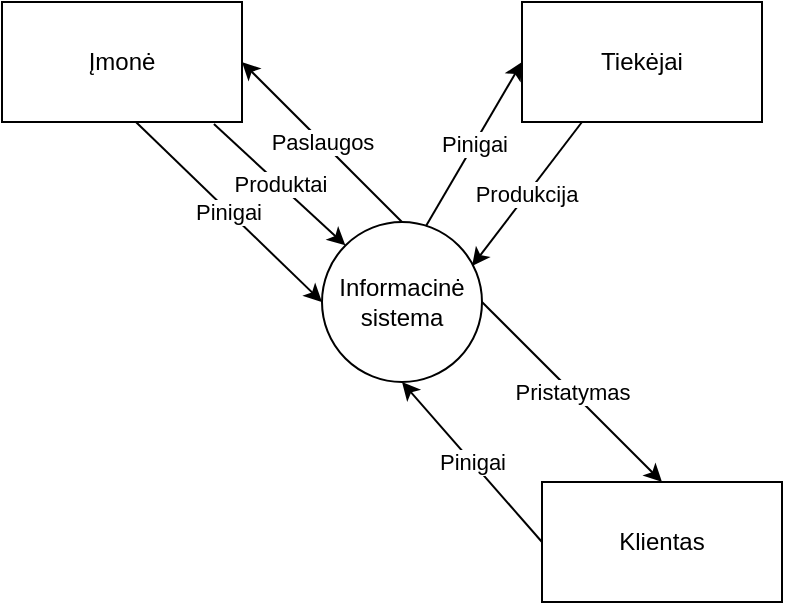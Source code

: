 <mxfile version="13.8.2" type="device"><diagram id="zdusM64XXvgBrZ5Qwpef" name="Page-1"><mxGraphModel dx="460" dy="790" grid="1" gridSize="10" guides="1" tooltips="1" connect="1" arrows="1" fold="1" page="1" pageScale="1" pageWidth="850" pageHeight="1100" math="0" shadow="0"><root><mxCell id="0"/><mxCell id="1" parent="0"/><mxCell id="75sYzpy_7zWEEPprRt0Y-1" value="Informacinė&lt;br&gt;sistema" style="ellipse;whiteSpace=wrap;html=1;" vertex="1" parent="1"><mxGeometry x="180" y="170" width="80" height="80" as="geometry"/></mxCell><mxCell id="75sYzpy_7zWEEPprRt0Y-2" value="Klientas" style="rounded=0;whiteSpace=wrap;html=1;" vertex="1" parent="1"><mxGeometry x="290" y="300" width="120" height="60" as="geometry"/></mxCell><mxCell id="75sYzpy_7zWEEPprRt0Y-3" value="Tiekėjai" style="rounded=0;whiteSpace=wrap;html=1;" vertex="1" parent="1"><mxGeometry x="280" y="60" width="120" height="60" as="geometry"/></mxCell><mxCell id="75sYzpy_7zWEEPprRt0Y-4" value="Įmonė" style="rounded=0;whiteSpace=wrap;html=1;" vertex="1" parent="1"><mxGeometry x="20" y="60" width="120" height="60" as="geometry"/></mxCell><mxCell id="75sYzpy_7zWEEPprRt0Y-5" value="Paslaugos" style="endArrow=classic;html=1;entryX=1;entryY=0.5;entryDx=0;entryDy=0;exitX=0.5;exitY=0;exitDx=0;exitDy=0;" edge="1" parent="1" source="75sYzpy_7zWEEPprRt0Y-1" target="75sYzpy_7zWEEPprRt0Y-4"><mxGeometry width="50" height="50" relative="1" as="geometry"><mxPoint x="190" y="280" as="sourcePoint"/><mxPoint x="240" y="230" as="targetPoint"/></mxGeometry></mxCell><mxCell id="75sYzpy_7zWEEPprRt0Y-6" value="Produktai" style="endArrow=classic;html=1;exitX=0.883;exitY=1.017;exitDx=0;exitDy=0;entryX=0;entryY=0;entryDx=0;entryDy=0;exitPerimeter=0;" edge="1" parent="1" source="75sYzpy_7zWEEPprRt0Y-4" target="75sYzpy_7zWEEPprRt0Y-1"><mxGeometry width="50" height="50" relative="1" as="geometry"><mxPoint x="190" y="280" as="sourcePoint"/><mxPoint x="240" y="230" as="targetPoint"/></mxGeometry></mxCell><mxCell id="75sYzpy_7zWEEPprRt0Y-8" value="Pinigai" style="endArrow=classic;html=1;entryX=0;entryY=0.5;entryDx=0;entryDy=0;exitX=0.65;exitY=0.025;exitDx=0;exitDy=0;exitPerimeter=0;" edge="1" parent="1" source="75sYzpy_7zWEEPprRt0Y-1" target="75sYzpy_7zWEEPprRt0Y-3"><mxGeometry width="50" height="50" relative="1" as="geometry"><mxPoint x="190" y="280" as="sourcePoint"/><mxPoint x="240" y="230" as="targetPoint"/></mxGeometry></mxCell><mxCell id="75sYzpy_7zWEEPprRt0Y-9" value="Produkcija" style="endArrow=classic;html=1;exitX=0.25;exitY=1;exitDx=0;exitDy=0;entryX=0.938;entryY=0.275;entryDx=0;entryDy=0;entryPerimeter=0;" edge="1" parent="1" source="75sYzpy_7zWEEPprRt0Y-3" target="75sYzpy_7zWEEPprRt0Y-1"><mxGeometry width="50" height="50" relative="1" as="geometry"><mxPoint x="190" y="280" as="sourcePoint"/><mxPoint x="240" y="230" as="targetPoint"/></mxGeometry></mxCell><mxCell id="75sYzpy_7zWEEPprRt0Y-11" value="Pristatymas" style="endArrow=classic;html=1;entryX=0.5;entryY=0;entryDx=0;entryDy=0;" edge="1" parent="1" target="75sYzpy_7zWEEPprRt0Y-2"><mxGeometry width="50" height="50" relative="1" as="geometry"><mxPoint x="260" y="210" as="sourcePoint"/><mxPoint x="240" y="230" as="targetPoint"/></mxGeometry></mxCell><mxCell id="75sYzpy_7zWEEPprRt0Y-12" value="Pinigai" style="endArrow=classic;html=1;entryX=0.5;entryY=1;entryDx=0;entryDy=0;exitX=0;exitY=0.5;exitDx=0;exitDy=0;" edge="1" parent="1" source="75sYzpy_7zWEEPprRt0Y-2" target="75sYzpy_7zWEEPprRt0Y-1"><mxGeometry width="50" height="50" relative="1" as="geometry"><mxPoint x="318" y="352" as="sourcePoint"/><mxPoint x="240" y="230" as="targetPoint"/></mxGeometry></mxCell><mxCell id="75sYzpy_7zWEEPprRt0Y-13" value="Pinigai" style="endArrow=classic;html=1;exitX=0.558;exitY=1;exitDx=0;exitDy=0;exitPerimeter=0;entryX=0;entryY=0.5;entryDx=0;entryDy=0;" edge="1" parent="1" source="75sYzpy_7zWEEPprRt0Y-4" target="75sYzpy_7zWEEPprRt0Y-1"><mxGeometry width="50" height="50" relative="1" as="geometry"><mxPoint x="190" y="280" as="sourcePoint"/><mxPoint x="240" y="230" as="targetPoint"/></mxGeometry></mxCell></root></mxGraphModel></diagram></mxfile>